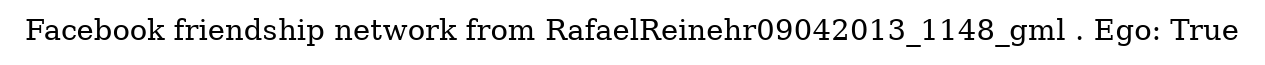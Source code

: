 digraph  {
	graph [label="Facebook friendship network from RafaelReinehr09042013_1148_gml . Ego: True"];
}
